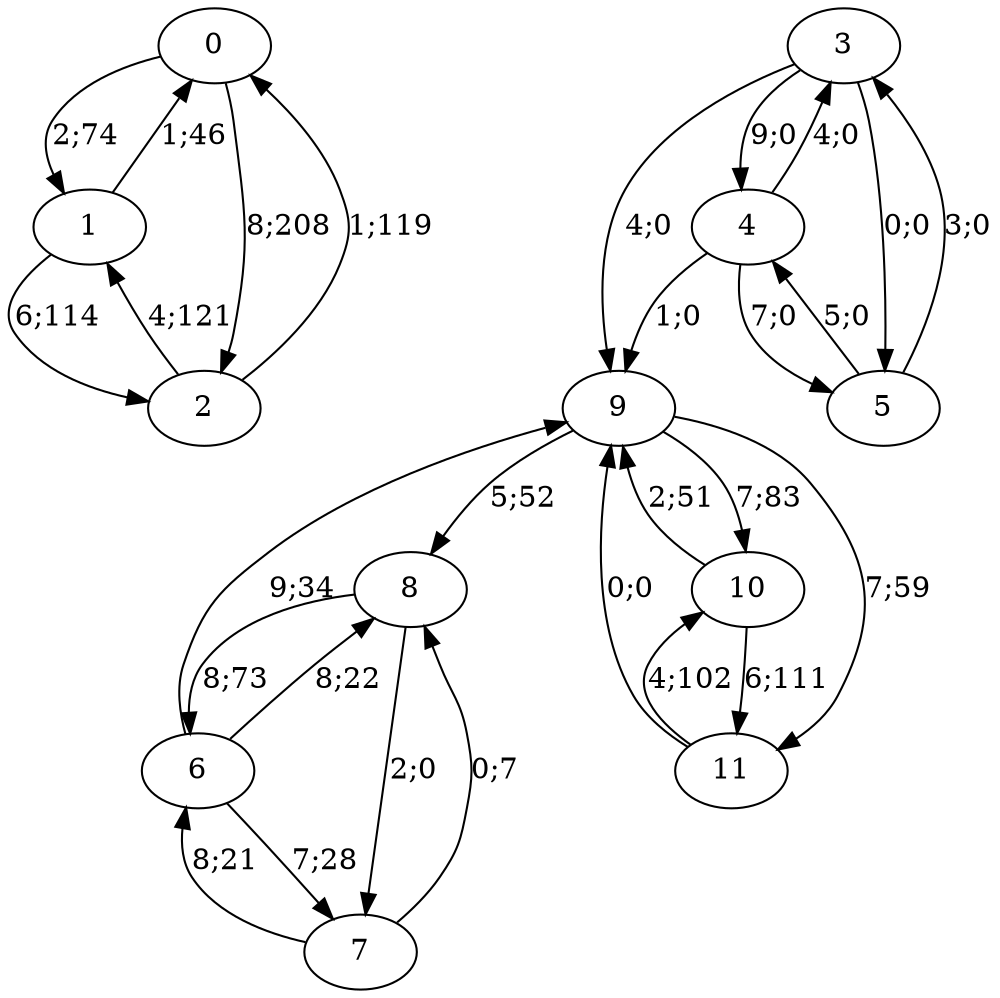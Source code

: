 digraph graph1859 {


0 -> 1 [color=black,label="2;74"]
0 -> 2 [color=black,label="8;208"]


1 -> 0 [color=black,label="1;46"]
1 -> 2 [color=black,label="6;114"]


2 -> 0 [color=black,label="1;119"]
2 -> 1 [color=black,label="4;121"]






































9 -> 8 [color=black,label="5;52"]
9 -> 10 [color=black,label="7;83"]
9 -> 11 [color=black,label="7;59"]


10 -> 9 [color=black,label="2;51"]
10 -> 11 [color=black,label="6;111"]


11 -> 9 [color=black,label="0;0"]
11 -> 10 [color=black,label="4;102"]








3 -> 9 [color=black,label="4;0"]
3 -> 4 [color=black,label="9;0"]
3 -> 5 [color=black,label="0;0"]


4 -> 9 [color=black,label="1;0"]
4 -> 3 [color=black,label="4;0"]
4 -> 5 [color=black,label="7;0"]


5 -> 3 [color=black,label="3;0"]
5 -> 4 [color=black,label="5;0"]


























6 -> 9 [color=black,label="9;34"]
6 -> 7 [color=black,label="7;28"]
6 -> 8 [color=black,label="8;22"]


7 -> 6 [color=black,label="8;21"]
7 -> 8 [color=black,label="0;7"]


8 -> 6 [color=black,label="8;73"]
8 -> 7 [color=black,label="2;0"]







}